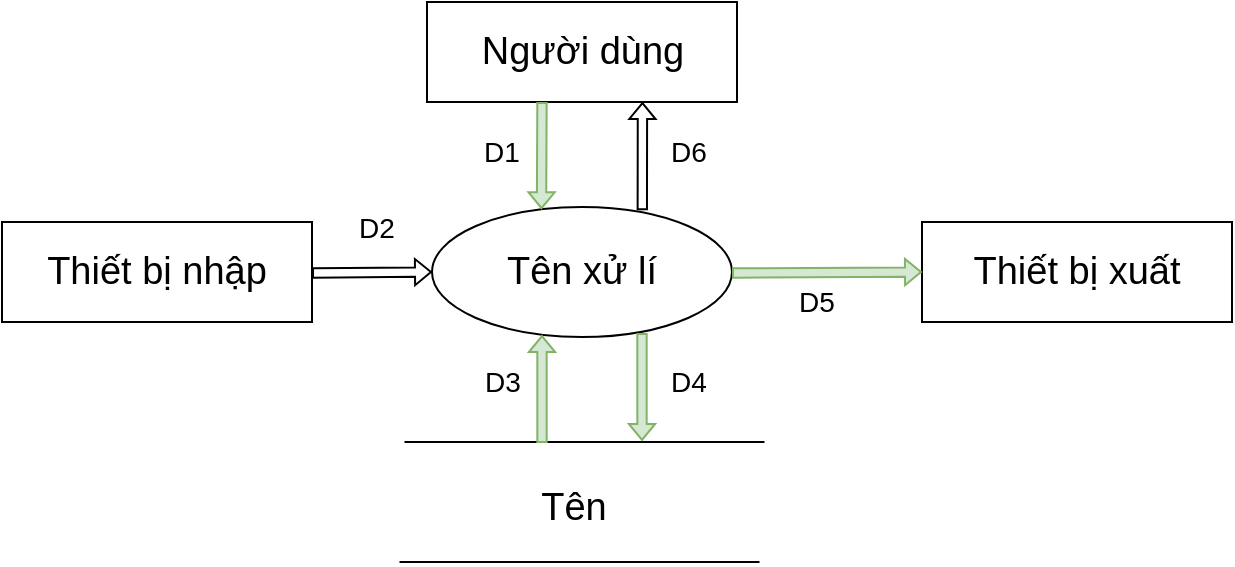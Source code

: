<mxfile version="24.2.1" type="github">
  <diagram name="Page-1" id="O-wyd_S9376FK2hlfZvm">
    <mxGraphModel dx="569" dy="325" grid="1" gridSize="10" guides="1" tooltips="1" connect="1" arrows="1" fold="1" page="1" pageScale="1" pageWidth="850" pageHeight="1100" math="0" shadow="0">
      <root>
        <mxCell id="0" />
        <mxCell id="1" parent="0" />
        <mxCell id="CHEO6sFXtPchsjwYfXnH-1" value="Người dùng" style="rounded=0;whiteSpace=wrap;html=1;fontSize=19;" parent="1" vertex="1">
          <mxGeometry x="322.5" y="140" width="155" height="50" as="geometry" />
        </mxCell>
        <mxCell id="CHEO6sFXtPchsjwYfXnH-2" value="Thiết bị nhập" style="rounded=0;whiteSpace=wrap;html=1;fontSize=19;" parent="1" vertex="1">
          <mxGeometry x="110" y="250" width="155" height="50" as="geometry" />
        </mxCell>
        <mxCell id="CHEO6sFXtPchsjwYfXnH-3" value="Thiết bị xuất" style="rounded=0;whiteSpace=wrap;html=1;fontSize=19;" parent="1" vertex="1">
          <mxGeometry x="570" y="250" width="155" height="50" as="geometry" />
        </mxCell>
        <mxCell id="CHEO6sFXtPchsjwYfXnH-4" value="" style="endArrow=none;html=1;rounded=0;" parent="1" edge="1">
          <mxGeometry width="50" height="50" relative="1" as="geometry">
            <mxPoint x="311.25" y="360" as="sourcePoint" />
            <mxPoint x="491.25" y="360" as="targetPoint" />
          </mxGeometry>
        </mxCell>
        <mxCell id="CHEO6sFXtPchsjwYfXnH-5" value="" style="endArrow=none;html=1;rounded=0;" parent="1" edge="1">
          <mxGeometry width="50" height="50" relative="1" as="geometry">
            <mxPoint x="308.75" y="420" as="sourcePoint" />
            <mxPoint x="488.75" y="420" as="targetPoint" />
          </mxGeometry>
        </mxCell>
        <mxCell id="CHEO6sFXtPchsjwYfXnH-7" value="Tên" style="text;html=1;align=center;verticalAlign=middle;whiteSpace=wrap;rounded=0;fontSize=19;" parent="1" vertex="1">
          <mxGeometry x="365.75" y="378" width="60" height="30" as="geometry" />
        </mxCell>
        <mxCell id="CHEO6sFXtPchsjwYfXnH-9" value="Tên xử lí" style="ellipse;whiteSpace=wrap;html=1;fontSize=19;" parent="1" vertex="1">
          <mxGeometry x="325" y="242.5" width="150" height="65" as="geometry" />
        </mxCell>
        <mxCell id="CHEO6sFXtPchsjwYfXnH-13" value="" style="shape=flexArrow;endArrow=classic;html=1;rounded=0;exitX=1;exitY=0.25;exitDx=0;exitDy=0;endWidth=7.444;entryX=0;entryY=0.5;entryDx=0;entryDy=0;endSize=2.333;startSize=6;strokeWidth=1;width=4.667;" parent="1" target="CHEO6sFXtPchsjwYfXnH-9" edge="1">
          <mxGeometry width="50" height="50" relative="1" as="geometry">
            <mxPoint x="265.0" y="275.5" as="sourcePoint" />
            <mxPoint x="328.75" y="275.315" as="targetPoint" />
          </mxGeometry>
        </mxCell>
        <mxCell id="CHEO6sFXtPchsjwYfXnH-17" value="" style="shape=flexArrow;endArrow=classic;html=1;rounded=0;endWidth=7.444;endSize=2.333;startSize=6;strokeWidth=1;width=4.667;entryX=0.365;entryY=0.017;entryDx=0;entryDy=0;entryPerimeter=0;fillColor=#d5e8d4;strokeColor=#82b366;" parent="1" target="CHEO6sFXtPchsjwYfXnH-9" edge="1">
          <mxGeometry width="50" height="50" relative="1" as="geometry">
            <mxPoint x="380" y="190" as="sourcePoint" />
            <mxPoint x="380" y="240" as="targetPoint" />
          </mxGeometry>
        </mxCell>
        <mxCell id="CHEO6sFXtPchsjwYfXnH-18" value="" style="shape=flexArrow;endArrow=classic;html=1;rounded=0;endWidth=7.444;endSize=2.333;startSize=6;strokeWidth=1;width=4.667;entryX=0.695;entryY=1;entryDx=0;entryDy=0;entryPerimeter=0;exitX=0.701;exitY=0.025;exitDx=0;exitDy=0;exitPerimeter=0;" parent="1" source="CHEO6sFXtPchsjwYfXnH-9" target="CHEO6sFXtPchsjwYfXnH-1" edge="1">
          <mxGeometry width="50" height="50" relative="1" as="geometry">
            <mxPoint x="430" y="200" as="sourcePoint" />
            <mxPoint x="430" y="254" as="targetPoint" />
          </mxGeometry>
        </mxCell>
        <mxCell id="CHEO6sFXtPchsjwYfXnH-19" value="" style="shape=flexArrow;endArrow=classic;html=1;rounded=0;endWidth=7.444;endSize=2.333;startSize=6;strokeWidth=1;width=4.667;entryX=0.365;entryY=0.017;entryDx=0;entryDy=0;entryPerimeter=0;fillColor=#d5e8d4;strokeColor=#82b366;" parent="1" edge="1">
          <mxGeometry width="50" height="50" relative="1" as="geometry">
            <mxPoint x="430" y="305.5" as="sourcePoint" />
            <mxPoint x="430" y="359.5" as="targetPoint" />
          </mxGeometry>
        </mxCell>
        <mxCell id="CHEO6sFXtPchsjwYfXnH-20" value="" style="shape=flexArrow;endArrow=classic;html=1;rounded=0;endWidth=7.444;endSize=2.333;startSize=6;strokeWidth=1;width=4.667;entryX=0.695;entryY=1;entryDx=0;entryDy=0;entryPerimeter=0;exitX=0.701;exitY=0.025;exitDx=0;exitDy=0;exitPerimeter=0;fillColor=#d5e8d4;strokeColor=#82b366;" parent="1" edge="1">
          <mxGeometry width="50" height="50" relative="1" as="geometry">
            <mxPoint x="380" y="360.5" as="sourcePoint" />
            <mxPoint x="380" y="306.5" as="targetPoint" />
          </mxGeometry>
        </mxCell>
        <mxCell id="CHEO6sFXtPchsjwYfXnH-21" value="" style="shape=flexArrow;endArrow=classic;html=1;rounded=0;exitX=1;exitY=0.25;exitDx=0;exitDy=0;endWidth=7.444;endSize=2.333;startSize=6;strokeWidth=1;width=4.667;fillColor=#d5e8d4;strokeColor=#82b366;" parent="1" edge="1">
          <mxGeometry width="50" height="50" relative="1" as="geometry">
            <mxPoint x="475.0" y="275.5" as="sourcePoint" />
            <mxPoint x="570" y="275" as="targetPoint" />
          </mxGeometry>
        </mxCell>
        <mxCell id="CHEO6sFXtPchsjwYfXnH-23" value="D1" style="text;html=1;align=center;verticalAlign=middle;whiteSpace=wrap;rounded=0;fontSize=14;" parent="1" vertex="1">
          <mxGeometry x="330" y="200" width="60" height="30" as="geometry" />
        </mxCell>
        <mxCell id="CHEO6sFXtPchsjwYfXnH-25" value="D2" style="text;html=1;align=center;verticalAlign=middle;whiteSpace=wrap;rounded=0;fontSize=14;" parent="1" vertex="1">
          <mxGeometry x="280" y="242.5" width="35" height="20" as="geometry" />
        </mxCell>
        <mxCell id="CHEO6sFXtPchsjwYfXnH-27" value="D3" style="text;html=1;align=center;verticalAlign=middle;whiteSpace=wrap;rounded=0;fontSize=14;" parent="1" vertex="1">
          <mxGeometry x="342.5" y="320" width="35" height="20" as="geometry" />
        </mxCell>
        <mxCell id="CHEO6sFXtPchsjwYfXnH-28" value="D4" style="text;html=1;align=center;verticalAlign=middle;whiteSpace=wrap;rounded=0;fontSize=14;" parent="1" vertex="1">
          <mxGeometry x="436" y="320" width="35" height="20" as="geometry" />
        </mxCell>
        <mxCell id="CHEO6sFXtPchsjwYfXnH-29" value="D5" style="text;html=1;align=center;verticalAlign=middle;whiteSpace=wrap;rounded=0;fontSize=14;" parent="1" vertex="1">
          <mxGeometry x="500" y="280" width="35" height="20" as="geometry" />
        </mxCell>
        <mxCell id="CHEO6sFXtPchsjwYfXnH-30" value="D6" style="text;html=1;align=center;verticalAlign=middle;whiteSpace=wrap;rounded=0;fontSize=14;" parent="1" vertex="1">
          <mxGeometry x="436" y="205" width="35" height="20" as="geometry" />
        </mxCell>
      </root>
    </mxGraphModel>
  </diagram>
</mxfile>
